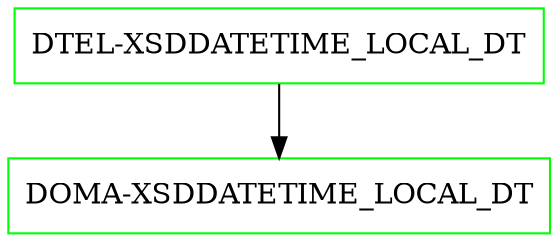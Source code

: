 digraph G {
  "DTEL-XSDDATETIME_LOCAL_DT" [shape=box,color=green];
  "DOMA-XSDDATETIME_LOCAL_DT" [shape=box,color=green,URL="./DOMA_XSDDATETIME_LOCAL_DT.html"];
  "DTEL-XSDDATETIME_LOCAL_DT" -> "DOMA-XSDDATETIME_LOCAL_DT";
}
